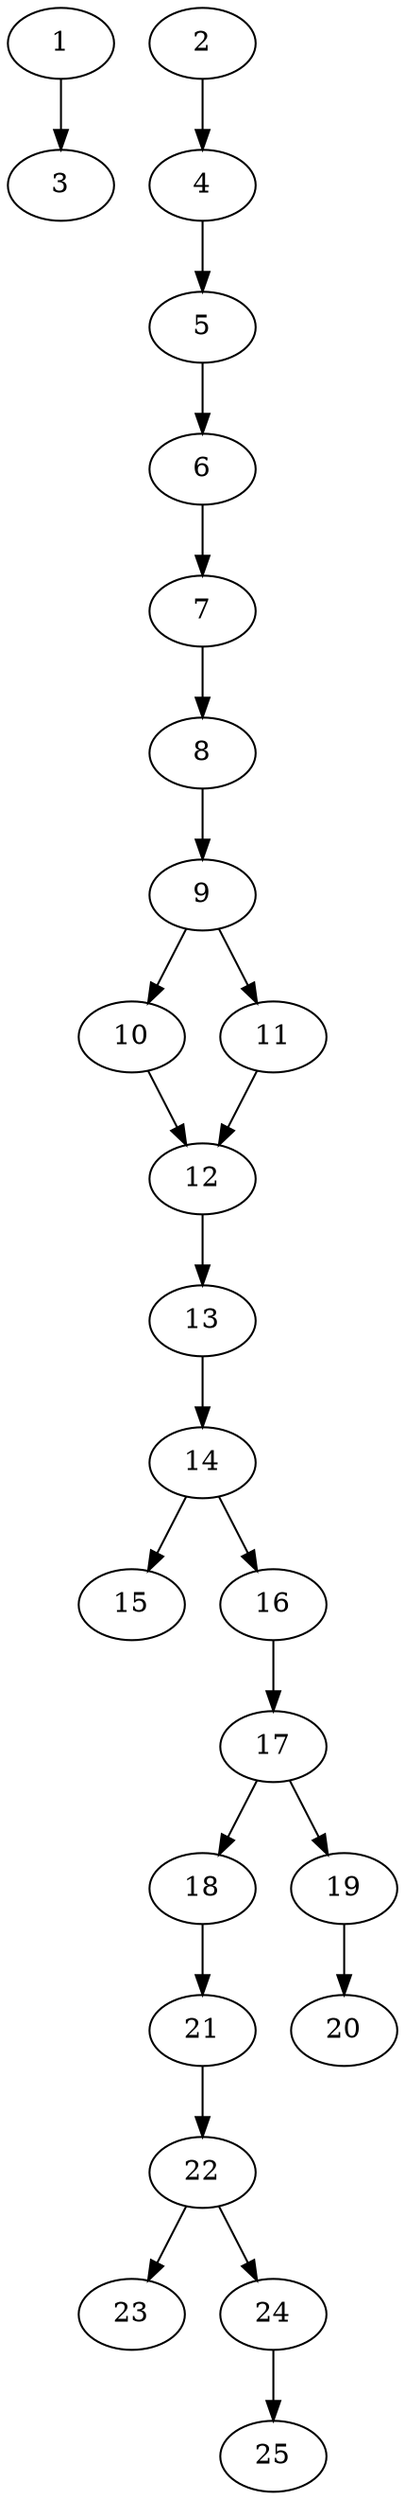 // DAG automatically generated by daggen at Thu Oct  3 14:00:39 2019
// ./daggen --dot -n 25 --ccr 0.3 --fat 0.3 --regular 0.9 --density 0.7 --mindata 5242880 --maxdata 52428800 
digraph G {
  1 [size="113472853", alpha="0.12", expect_size="34041856"] 
  1 -> 3 [size ="34041856"]
  2 [size="108987733", alpha="0.09", expect_size="32696320"] 
  2 -> 4 [size ="32696320"]
  3 [size="143991467", alpha="0.04", expect_size="43197440"] 
  4 [size="74949973", alpha="0.10", expect_size="22484992"] 
  4 -> 5 [size ="22484992"]
  5 [size="44253867", alpha="0.05", expect_size="13276160"] 
  5 -> 6 [size ="13276160"]
  6 [size="92924587", alpha="0.07", expect_size="27877376"] 
  6 -> 7 [size ="27877376"]
  7 [size="154880000", alpha="0.04", expect_size="46464000"] 
  7 -> 8 [size ="46464000"]
  8 [size="74857813", alpha="0.08", expect_size="22457344"] 
  8 -> 9 [size ="22457344"]
  9 [size="170803200", alpha="0.04", expect_size="51240960"] 
  9 -> 10 [size ="51240960"]
  9 -> 11 [size ="51240960"]
  10 [size="146868907", alpha="0.19", expect_size="44060672"] 
  10 -> 12 [size ="44060672"]
  11 [size="153760427", alpha="0.17", expect_size="46128128"] 
  11 -> 12 [size ="46128128"]
  12 [size="88722773", alpha="0.02", expect_size="26616832"] 
  12 -> 13 [size ="26616832"]
  13 [size="157579947", alpha="0.12", expect_size="47273984"] 
  13 -> 14 [size ="47273984"]
  14 [size="35225600", alpha="0.10", expect_size="10567680"] 
  14 -> 15 [size ="10567680"]
  14 -> 16 [size ="10567680"]
  15 [size="116575573", alpha="0.02", expect_size="34972672"] 
  16 [size="152535040", alpha="0.19", expect_size="45760512"] 
  16 -> 17 [size ="45760512"]
  17 [size="48902827", alpha="0.16", expect_size="14670848"] 
  17 -> 18 [size ="14670848"]
  17 -> 19 [size ="14670848"]
  18 [size="80107520", alpha="0.16", expect_size="24032256"] 
  18 -> 21 [size ="24032256"]
  19 [size="146121387", alpha="0.02", expect_size="43836416"] 
  19 -> 20 [size ="43836416"]
  20 [size="19251200", alpha="0.09", expect_size="5775360"] 
  21 [size="168915627", alpha="0.08", expect_size="50674688"] 
  21 -> 22 [size ="50674688"]
  22 [size="143564800", alpha="0.19", expect_size="43069440"] 
  22 -> 23 [size ="43069440"]
  22 -> 24 [size ="43069440"]
  23 [size="157405867", alpha="0.06", expect_size="47221760"] 
  24 [size="97419947", alpha="0.20", expect_size="29225984"] 
  24 -> 25 [size ="29225984"]
  25 [size="21288960", alpha="0.18", expect_size="6386688"] 
}
